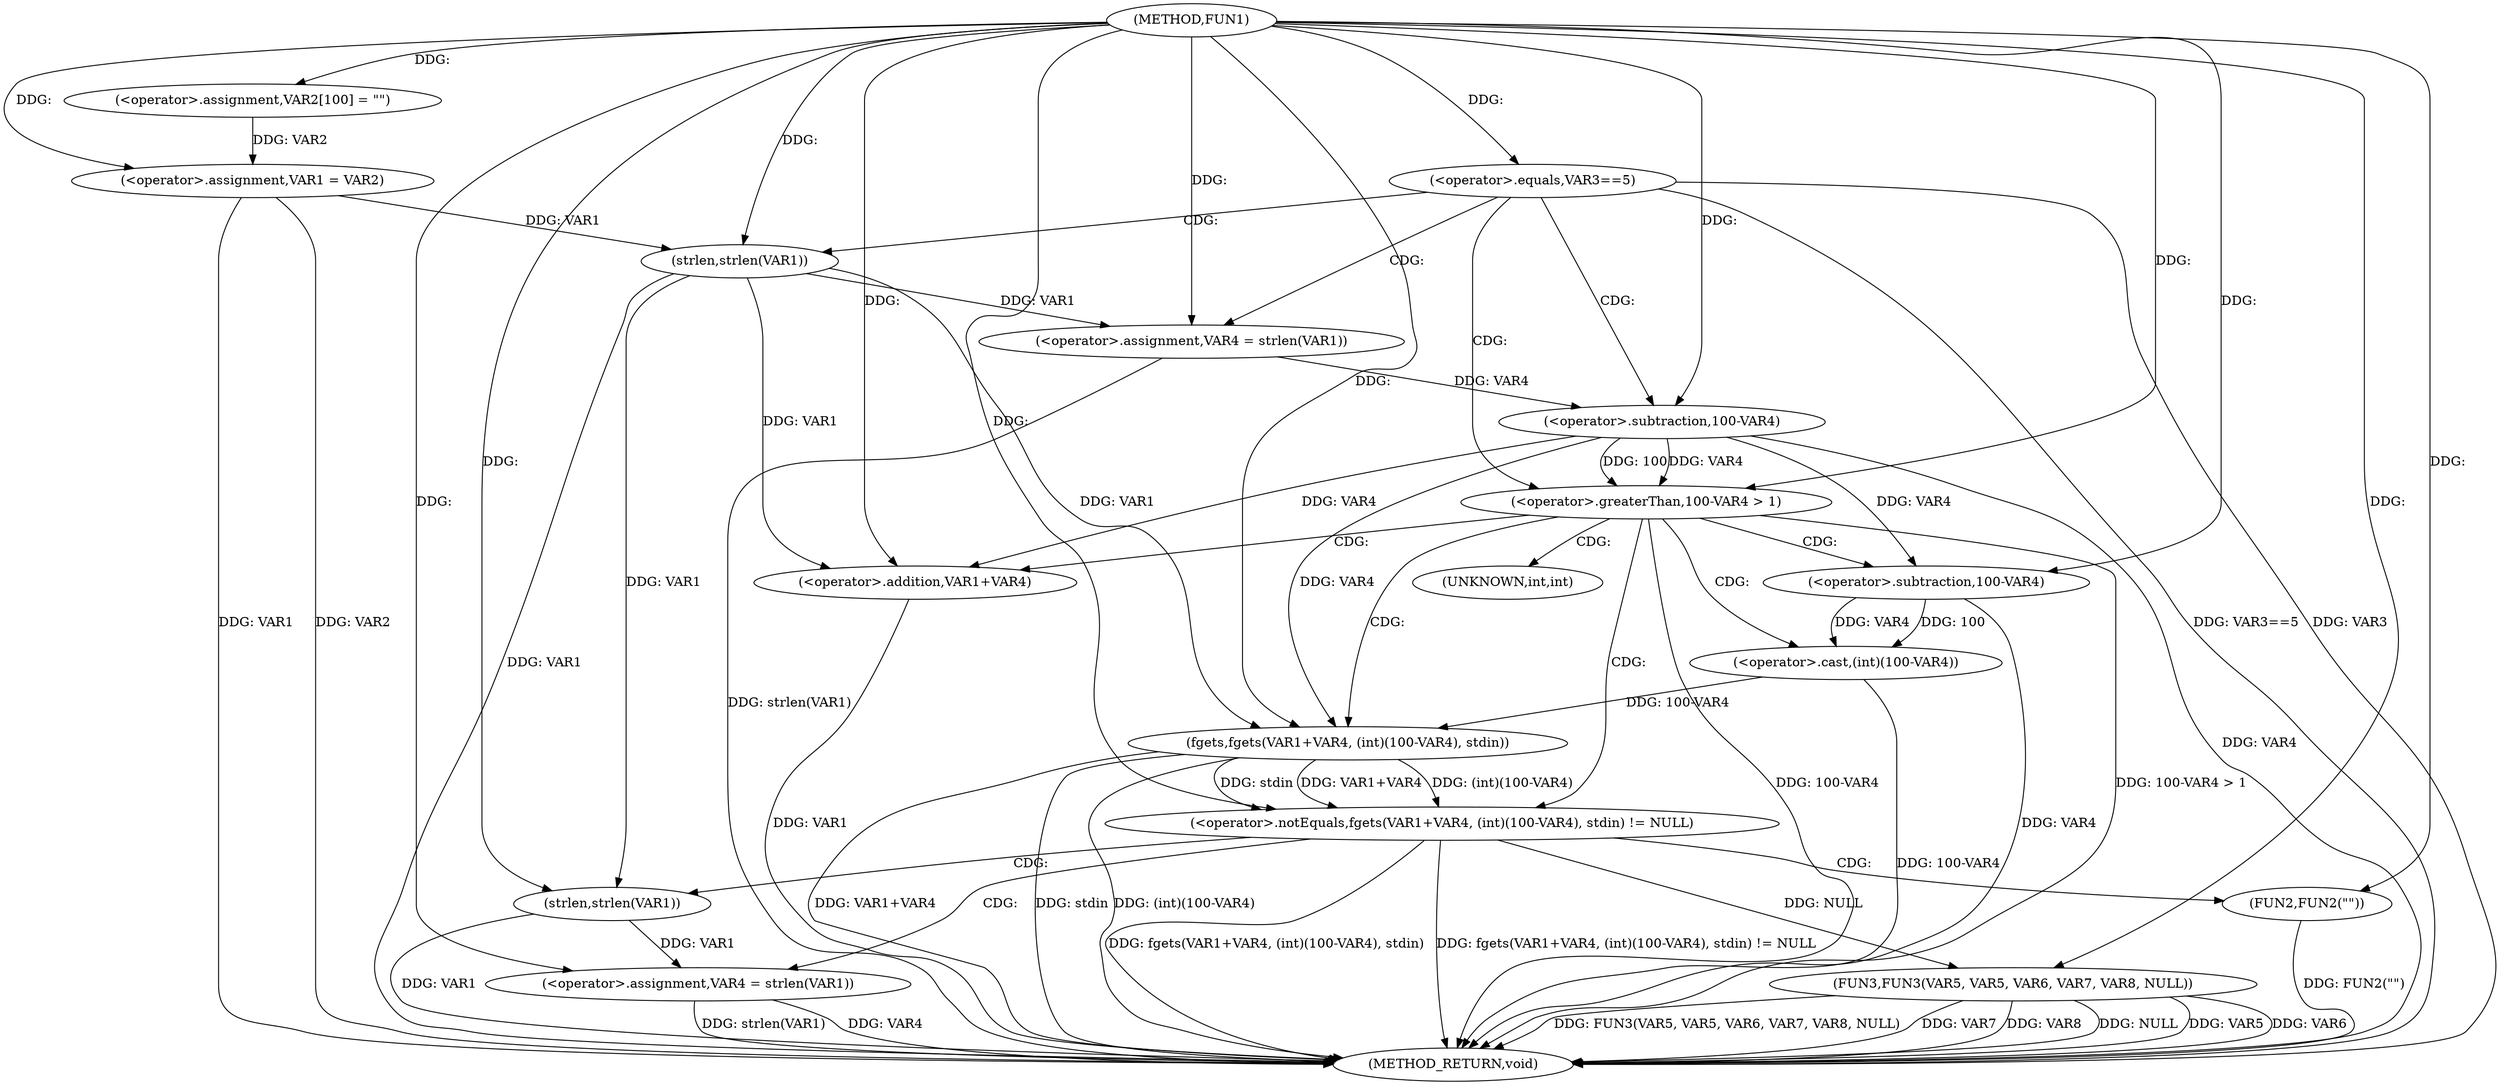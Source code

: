 digraph FUN1 {  
"1000100" [label = "(METHOD,FUN1)" ]
"1000158" [label = "(METHOD_RETURN,void)" ]
"1000104" [label = "(<operator>.assignment,VAR2[100] = \"\")" ]
"1000107" [label = "(<operator>.assignment,VAR1 = VAR2)" ]
"1000111" [label = "(<operator>.equals,VAR3==5)" ]
"1000117" [label = "(<operator>.assignment,VAR4 = strlen(VAR1))" ]
"1000119" [label = "(strlen,strlen(VAR1))" ]
"1000122" [label = "(<operator>.greaterThan,100-VAR4 > 1)" ]
"1000123" [label = "(<operator>.subtraction,100-VAR4)" ]
"1000129" [label = "(<operator>.notEquals,fgets(VAR1+VAR4, (int)(100-VAR4), stdin) != NULL)" ]
"1000130" [label = "(fgets,fgets(VAR1+VAR4, (int)(100-VAR4), stdin))" ]
"1000131" [label = "(<operator>.addition,VAR1+VAR4)" ]
"1000134" [label = "(<operator>.cast,(int)(100-VAR4))" ]
"1000136" [label = "(<operator>.subtraction,100-VAR4)" ]
"1000142" [label = "(<operator>.assignment,VAR4 = strlen(VAR1))" ]
"1000144" [label = "(strlen,strlen(VAR1))" ]
"1000149" [label = "(FUN2,FUN2(\"\"))" ]
"1000151" [label = "(FUN3,FUN3(VAR5, VAR5, VAR6, VAR7, VAR8, NULL))" ]
"1000135" [label = "(UNKNOWN,int,int)" ]
  "1000129" -> "1000158"  [ label = "DDG: fgets(VAR1+VAR4, (int)(100-VAR4), stdin)"] 
  "1000123" -> "1000158"  [ label = "DDG: VAR4"] 
  "1000107" -> "1000158"  [ label = "DDG: VAR1"] 
  "1000151" -> "1000158"  [ label = "DDG: NULL"] 
  "1000151" -> "1000158"  [ label = "DDG: VAR5"] 
  "1000149" -> "1000158"  [ label = "DDG: FUN2(\"\")"] 
  "1000111" -> "1000158"  [ label = "DDG: VAR3"] 
  "1000151" -> "1000158"  [ label = "DDG: VAR6"] 
  "1000119" -> "1000158"  [ label = "DDG: VAR1"] 
  "1000117" -> "1000158"  [ label = "DDG: strlen(VAR1)"] 
  "1000111" -> "1000158"  [ label = "DDG: VAR3==5"] 
  "1000107" -> "1000158"  [ label = "DDG: VAR2"] 
  "1000130" -> "1000158"  [ label = "DDG: VAR1+VAR4"] 
  "1000151" -> "1000158"  [ label = "DDG: FUN3(VAR5, VAR5, VAR6, VAR7, VAR8, NULL)"] 
  "1000122" -> "1000158"  [ label = "DDG: 100-VAR4"] 
  "1000131" -> "1000158"  [ label = "DDG: VAR1"] 
  "1000130" -> "1000158"  [ label = "DDG: stdin"] 
  "1000129" -> "1000158"  [ label = "DDG: fgets(VAR1+VAR4, (int)(100-VAR4), stdin) != NULL"] 
  "1000151" -> "1000158"  [ label = "DDG: VAR7"] 
  "1000142" -> "1000158"  [ label = "DDG: strlen(VAR1)"] 
  "1000130" -> "1000158"  [ label = "DDG: (int)(100-VAR4)"] 
  "1000142" -> "1000158"  [ label = "DDG: VAR4"] 
  "1000134" -> "1000158"  [ label = "DDG: 100-VAR4"] 
  "1000122" -> "1000158"  [ label = "DDG: 100-VAR4 > 1"] 
  "1000144" -> "1000158"  [ label = "DDG: VAR1"] 
  "1000151" -> "1000158"  [ label = "DDG: VAR8"] 
  "1000136" -> "1000158"  [ label = "DDG: VAR4"] 
  "1000100" -> "1000104"  [ label = "DDG: "] 
  "1000104" -> "1000107"  [ label = "DDG: VAR2"] 
  "1000100" -> "1000107"  [ label = "DDG: "] 
  "1000100" -> "1000111"  [ label = "DDG: "] 
  "1000119" -> "1000117"  [ label = "DDG: VAR1"] 
  "1000100" -> "1000117"  [ label = "DDG: "] 
  "1000107" -> "1000119"  [ label = "DDG: VAR1"] 
  "1000100" -> "1000119"  [ label = "DDG: "] 
  "1000123" -> "1000122"  [ label = "DDG: 100"] 
  "1000123" -> "1000122"  [ label = "DDG: VAR4"] 
  "1000100" -> "1000123"  [ label = "DDG: "] 
  "1000117" -> "1000123"  [ label = "DDG: VAR4"] 
  "1000100" -> "1000122"  [ label = "DDG: "] 
  "1000130" -> "1000129"  [ label = "DDG: VAR1+VAR4"] 
  "1000130" -> "1000129"  [ label = "DDG: (int)(100-VAR4)"] 
  "1000130" -> "1000129"  [ label = "DDG: stdin"] 
  "1000119" -> "1000130"  [ label = "DDG: VAR1"] 
  "1000100" -> "1000130"  [ label = "DDG: "] 
  "1000123" -> "1000130"  [ label = "DDG: VAR4"] 
  "1000119" -> "1000131"  [ label = "DDG: VAR1"] 
  "1000100" -> "1000131"  [ label = "DDG: "] 
  "1000123" -> "1000131"  [ label = "DDG: VAR4"] 
  "1000134" -> "1000130"  [ label = "DDG: 100-VAR4"] 
  "1000136" -> "1000134"  [ label = "DDG: 100"] 
  "1000136" -> "1000134"  [ label = "DDG: VAR4"] 
  "1000100" -> "1000136"  [ label = "DDG: "] 
  "1000123" -> "1000136"  [ label = "DDG: VAR4"] 
  "1000100" -> "1000129"  [ label = "DDG: "] 
  "1000144" -> "1000142"  [ label = "DDG: VAR1"] 
  "1000100" -> "1000142"  [ label = "DDG: "] 
  "1000100" -> "1000144"  [ label = "DDG: "] 
  "1000119" -> "1000144"  [ label = "DDG: VAR1"] 
  "1000100" -> "1000149"  [ label = "DDG: "] 
  "1000100" -> "1000151"  [ label = "DDG: "] 
  "1000129" -> "1000151"  [ label = "DDG: NULL"] 
  "1000111" -> "1000117"  [ label = "CDG: "] 
  "1000111" -> "1000123"  [ label = "CDG: "] 
  "1000111" -> "1000119"  [ label = "CDG: "] 
  "1000111" -> "1000122"  [ label = "CDG: "] 
  "1000122" -> "1000131"  [ label = "CDG: "] 
  "1000122" -> "1000129"  [ label = "CDG: "] 
  "1000122" -> "1000130"  [ label = "CDG: "] 
  "1000122" -> "1000135"  [ label = "CDG: "] 
  "1000122" -> "1000136"  [ label = "CDG: "] 
  "1000122" -> "1000134"  [ label = "CDG: "] 
  "1000129" -> "1000142"  [ label = "CDG: "] 
  "1000129" -> "1000144"  [ label = "CDG: "] 
  "1000129" -> "1000149"  [ label = "CDG: "] 
}
